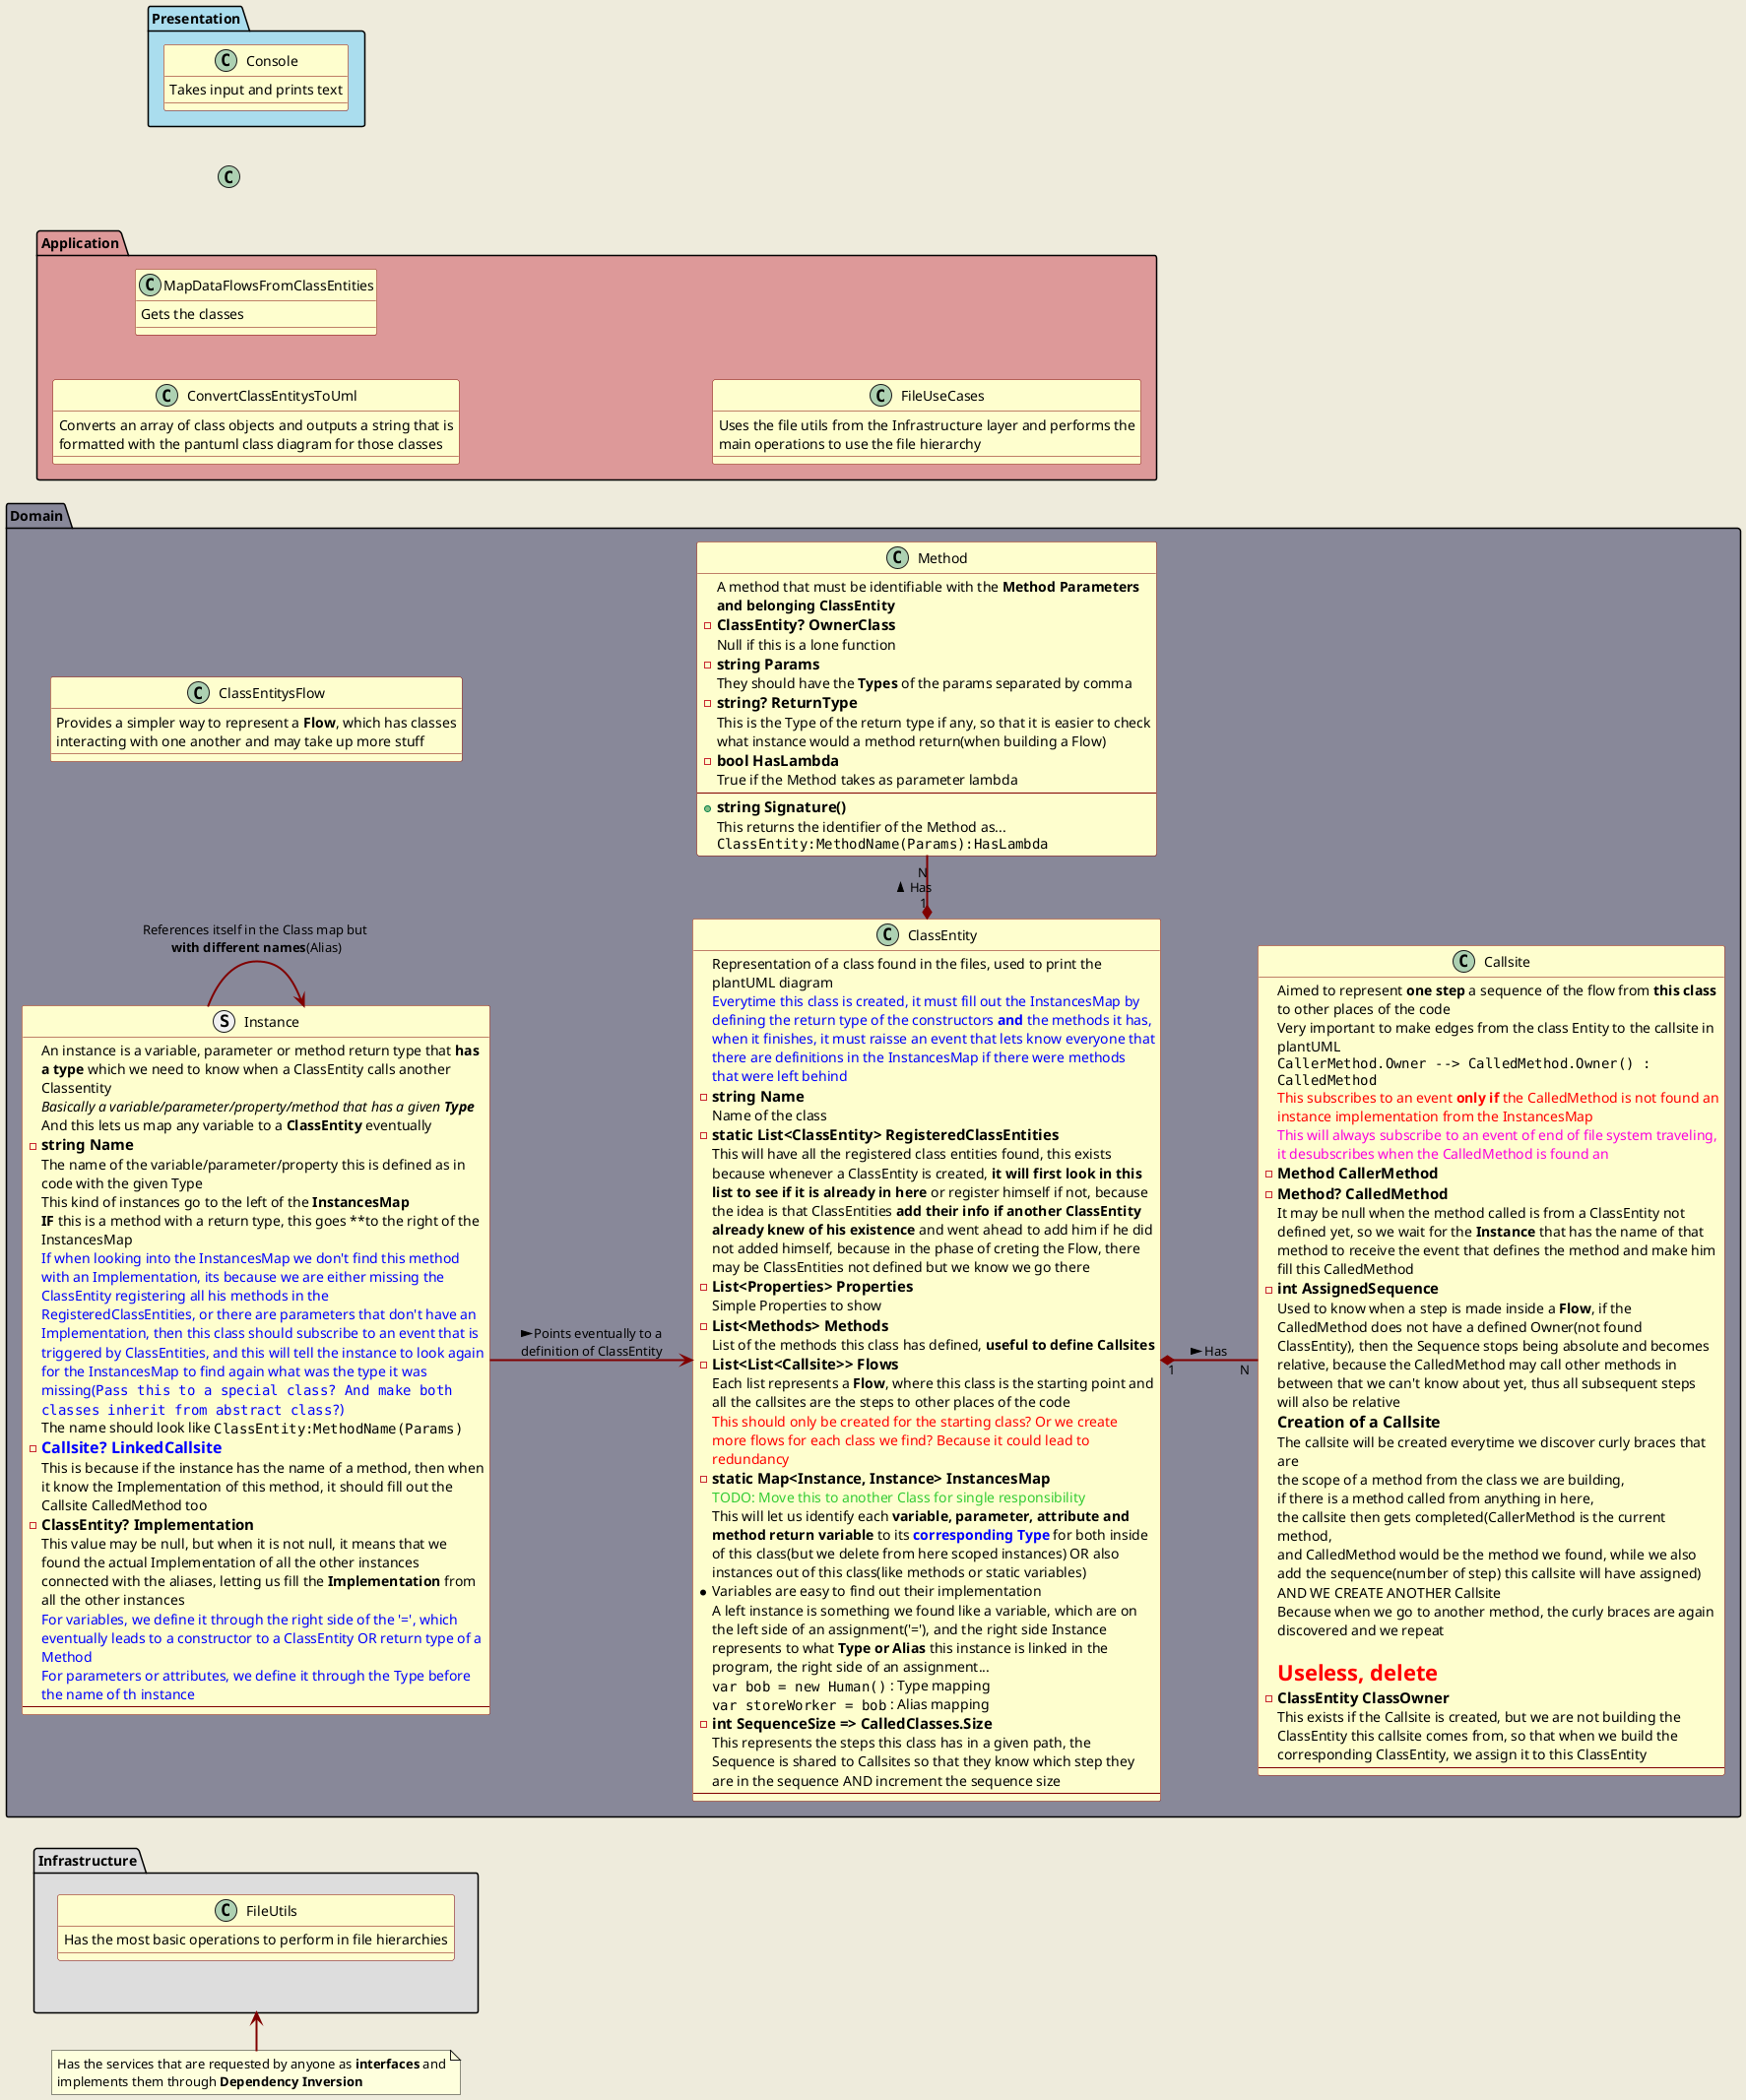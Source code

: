 @startuml

'skinparam componentStyle uml1
'skinparam linetype polyline
'skinparam linetype ortho
skinparam Nodesep 45
'skinparam Ranksep 45
'top to bottom direction
left to right direction
skinparam wrapWidth 450
Skinparam backgroundColor #EEEBDC
skinparam class {
ArrowColor Maroon
BorderColor Maroon
BackgroundColor  #fefece
ArrowThickness 2
}

'//===========================  Layout object, invisible object to maipualte the position of other objects
skinparam class<<Layout>> {
  borderColor Transparent
  backgroundColor Transparent
  fontColor Transparent
  stereotypeFontColor Transparent
}
class layouter <<Layout>>
'//====

package Presentation #ade
{
  class Console
  {
    Takes input and prints text
  }
}


package Infrastructure #ddd 
{
  class FileUtils
  {
    Has the most basic operations to perform in file hierarchies
  }
}
note as infLayerNote
  Has the services that are requested by anyone as **interfaces** and implements them through **Dependency Inversion**
  end note
  infLayerNote -> Infrastructure


package Application #d99
{
  'TODO: Rethink if this is a good way to manipulate a **Flow** 
  class ConvertClassEntitysToUml
  {
    Converts an array of class objects and outputs a string that is formatted with the pantuml class diagram for those classes
  }

  class MapDataFlowsFromClassEntities
  {
    Gets the classes 
  }

  class FileUseCases
  {
    Uses the file utils from the Infrastructure layer and performs the main operations to use the file hierarchy
  }
}
package Domain #889
{
  'TODO: Rethink as  just **Flow** instead of this name
  class ClassEntitysFlow
  {
    Provides a simpler way to represent a **Flow**, which has classes interacting with one another and may take up more stuff
  }

  class Callsite
  {
    Aimed to represent **one step** a sequence of the flow from **this class** to other places of the code
    Very important to make edges from the class Entity to the callsite in plantUML
    ""CallerMethod.Owner --> CalledMethod.Owner() : CalledMethod""
    <color:Red>This subscribes to an event **only if** the CalledMethod is not found an instance implementation from the InstancesMap
    <color:fa00df>This will always subscribe to an event of end of file system traveling, it desubscribes when the CalledMethod is found an
    -===Method CallerMethod
    -===Method? CalledMethod
    It may be null when the method called is from a ClassEntity not defined yet, so we wait for the **Instance** that has the name of that method to receive the event that defines the method and make him fill this CalledMethod
    -===int AssignedSequence
    Used to know when a step is made inside a **Flow**, if the CalledMethod does not have a defined Owner(not found ClassEntity), then the Sequence stops being absolute and becomes relative, because the CalledMethod may call other methods in between that we can't know about yet, thus all subsequent steps will also be relative
    ==Creation of a Callsite
    The callsite will be created everytime we discover curly braces that are
    the scope of a method from the class we are building,
    if there is a method called from anything in here, 
    the callsite then gets completed(CallerMethod is the current method,
    and CalledMethod would be the method we found, while we also
    add the sequence(number of step) this callsite will have assigned) AND WE CREATE ANOTHER Callsite
    Because when we go to another method, the curly braces are again discovered and we repeat

    =<color:Red>Useless, delete
    -===ClassEntity ClassOwner
    This exists if the Callsite is created, but we are not building the ClassEntity this callsite comes from, so that when we build the corresponding ClassEntity, we assign it to this ClassEntity
    ----
  }

  /'
  Problem about methods that return a type we don't know
  We are building class A, and we are building the Flow with the callsites
  There is a callsite that heads into the method of class B, which we don't know yet
  And the return type we also don't know'/

  class Method
  {
    A method that must be identifiable with the **Method Parameters and belonging ClassEntity** 
    -===ClassEntity? OwnerClass
    Null if this is a lone function
    -===string Params
    They should have the **Types** of the params separated by comma
    -===string? ReturnType
    This is the Type of the return type if any, so that it is easier to check what instance would a method return(when building a Flow)
    -===bool HasLambda
    True if the Method takes as parameter lambda
    ----
    +===string Signature()
    This returns the identifier of the Method as...
    ""ClassEntity:MethodName(Params):HasLambda""
  }

  class ClassEntity
  {
    Representation of a class found in the files, used to print the plantUML diagram
    <color:Blue>Everytime this class is created, it must fill out the InstancesMap by defining the return type of the constructors **and** the methods it has, when it finishes, it must raisse an event that lets know everyone that there are definitions in the InstancesMap if there were methods that were left behind
    -===string Name
    Name of the class
    -===static List<ClassEntity> RegisteredClassEntities
    This will have all the registered class entities found, this exists because whenever a ClassEntity is created, **it will first look in this list to see if it is already in here** or register himself if not, because the idea is that ClassEntities **add their info if another ClassEntity already knew of his existence** and went ahead to add him if he did not added himself, because in the phase of creting the Flow, there may be ClassEntities not defined but we know we go there
    -===List<Properties> Properties
    Simple Properties to show
    -===List<Methods> Methods
    List of the methods this class has defined, **useful to define Callsites**
    -===List<List<Callsite>> Flows
    Each list represents a **Flow**, where this class is the starting point and all the callsites are the steps to other places of the code
    <color:Red>This should only be created for the starting class? Or we create more flows for each class we find? Because it could lead to redundancy
    -===static Map<Instance, Instance> InstancesMap
    <color:3c3>TODO: Move this to another Class for single responsibility
    This will let us identify each **variable, parameter, attribute and method return variable** to its <color:Blue>**corresponding Type**</color> for both inside of this class(but we delete from here scoped instances) OR also instances out of this class(like methods or static variables)
    *Variables are easy to find out their implementation
    A left instance is something we found like a variable, which are on the left side of an assignment('='), and the right side Instance represents to what **Type or Alias** this instance is linked in the program, the right side of an assignment...
    ""var bob = new Human()"" : Type mapping
    ""var storeWorker = bob"" : Alias mapping
    -===int SequenceSize => CalledClasses.Size
    This represents the steps this class has in a given path, the Sequence is shared to Callsites so that they know which step they are in the sequence AND increment the sequence size 
    ----
  }

  struct Instance
  {
    An instance is a variable, parameter or method return type that **has a type** which we need to know when a ClassEntity calls another Classentity
    ====Basically a variable/parameter/property/method that has a given **Type**
    And this lets us map any variable to a **ClassEntity** eventually
    -===string Name
    The name of the variable/parameter/property this is defined as in code with the given Type
    This kind of instances go to the left of the **InstancesMap**
    **IF** this is a method with a return type, this goes **to the right of the InstancesMap
    <color:Blue>If when looking into the InstancesMap we don't find this method with an Implementation, its because we are either missing the ClassEntity registering all his methods in the RegisteredClassEntities, or there are parameters that don't have an Implementation, then this class should subscribe to an event that is triggered by ClassEntities, and this will tell the instance to look again for the InstancesMap to find again what was the type it was missing(""Pass this to a special class? And make both classes inherit from abstract class?"")
    The name should look like ""ClassEntity:MethodName(Params)""
    -===<color:Blue>Callsite? LinkedCallsite
    This is because if the instance has the name of a method, then when it know the Implementation of this method, it should fill out the Callsite CalledMethod too 
    -===ClassEntity? Implementation
    This value may be null, but when it is not null, it means that we found the actual Implementation of all the other instances connected with the aliases, letting us fill the **Implementation** from all the other instances
    <color:Blue>For variables, we define it through the right side of the '=', which eventually leads to a constructor to a ClassEntity OR return type of a Method
    <color:Blue>For parameters or attributes, we define it through the Type before the name of th instance
    ----
  }

}
/'
There must be an entity, which represents a class in the code files, and make connection to other classes

'/




'//===========================  Connections
Instance --> Instance : References itself in the Class map but \n**with different names**(Alias)
Instance --> ClassEntity : > Points eventually to a \ndefinition of ClassEntity
ClassEntity "1" *-r- "N" Method : > Has
ClassEntity "1" *-- "N" Callsite : > Has



@enduml